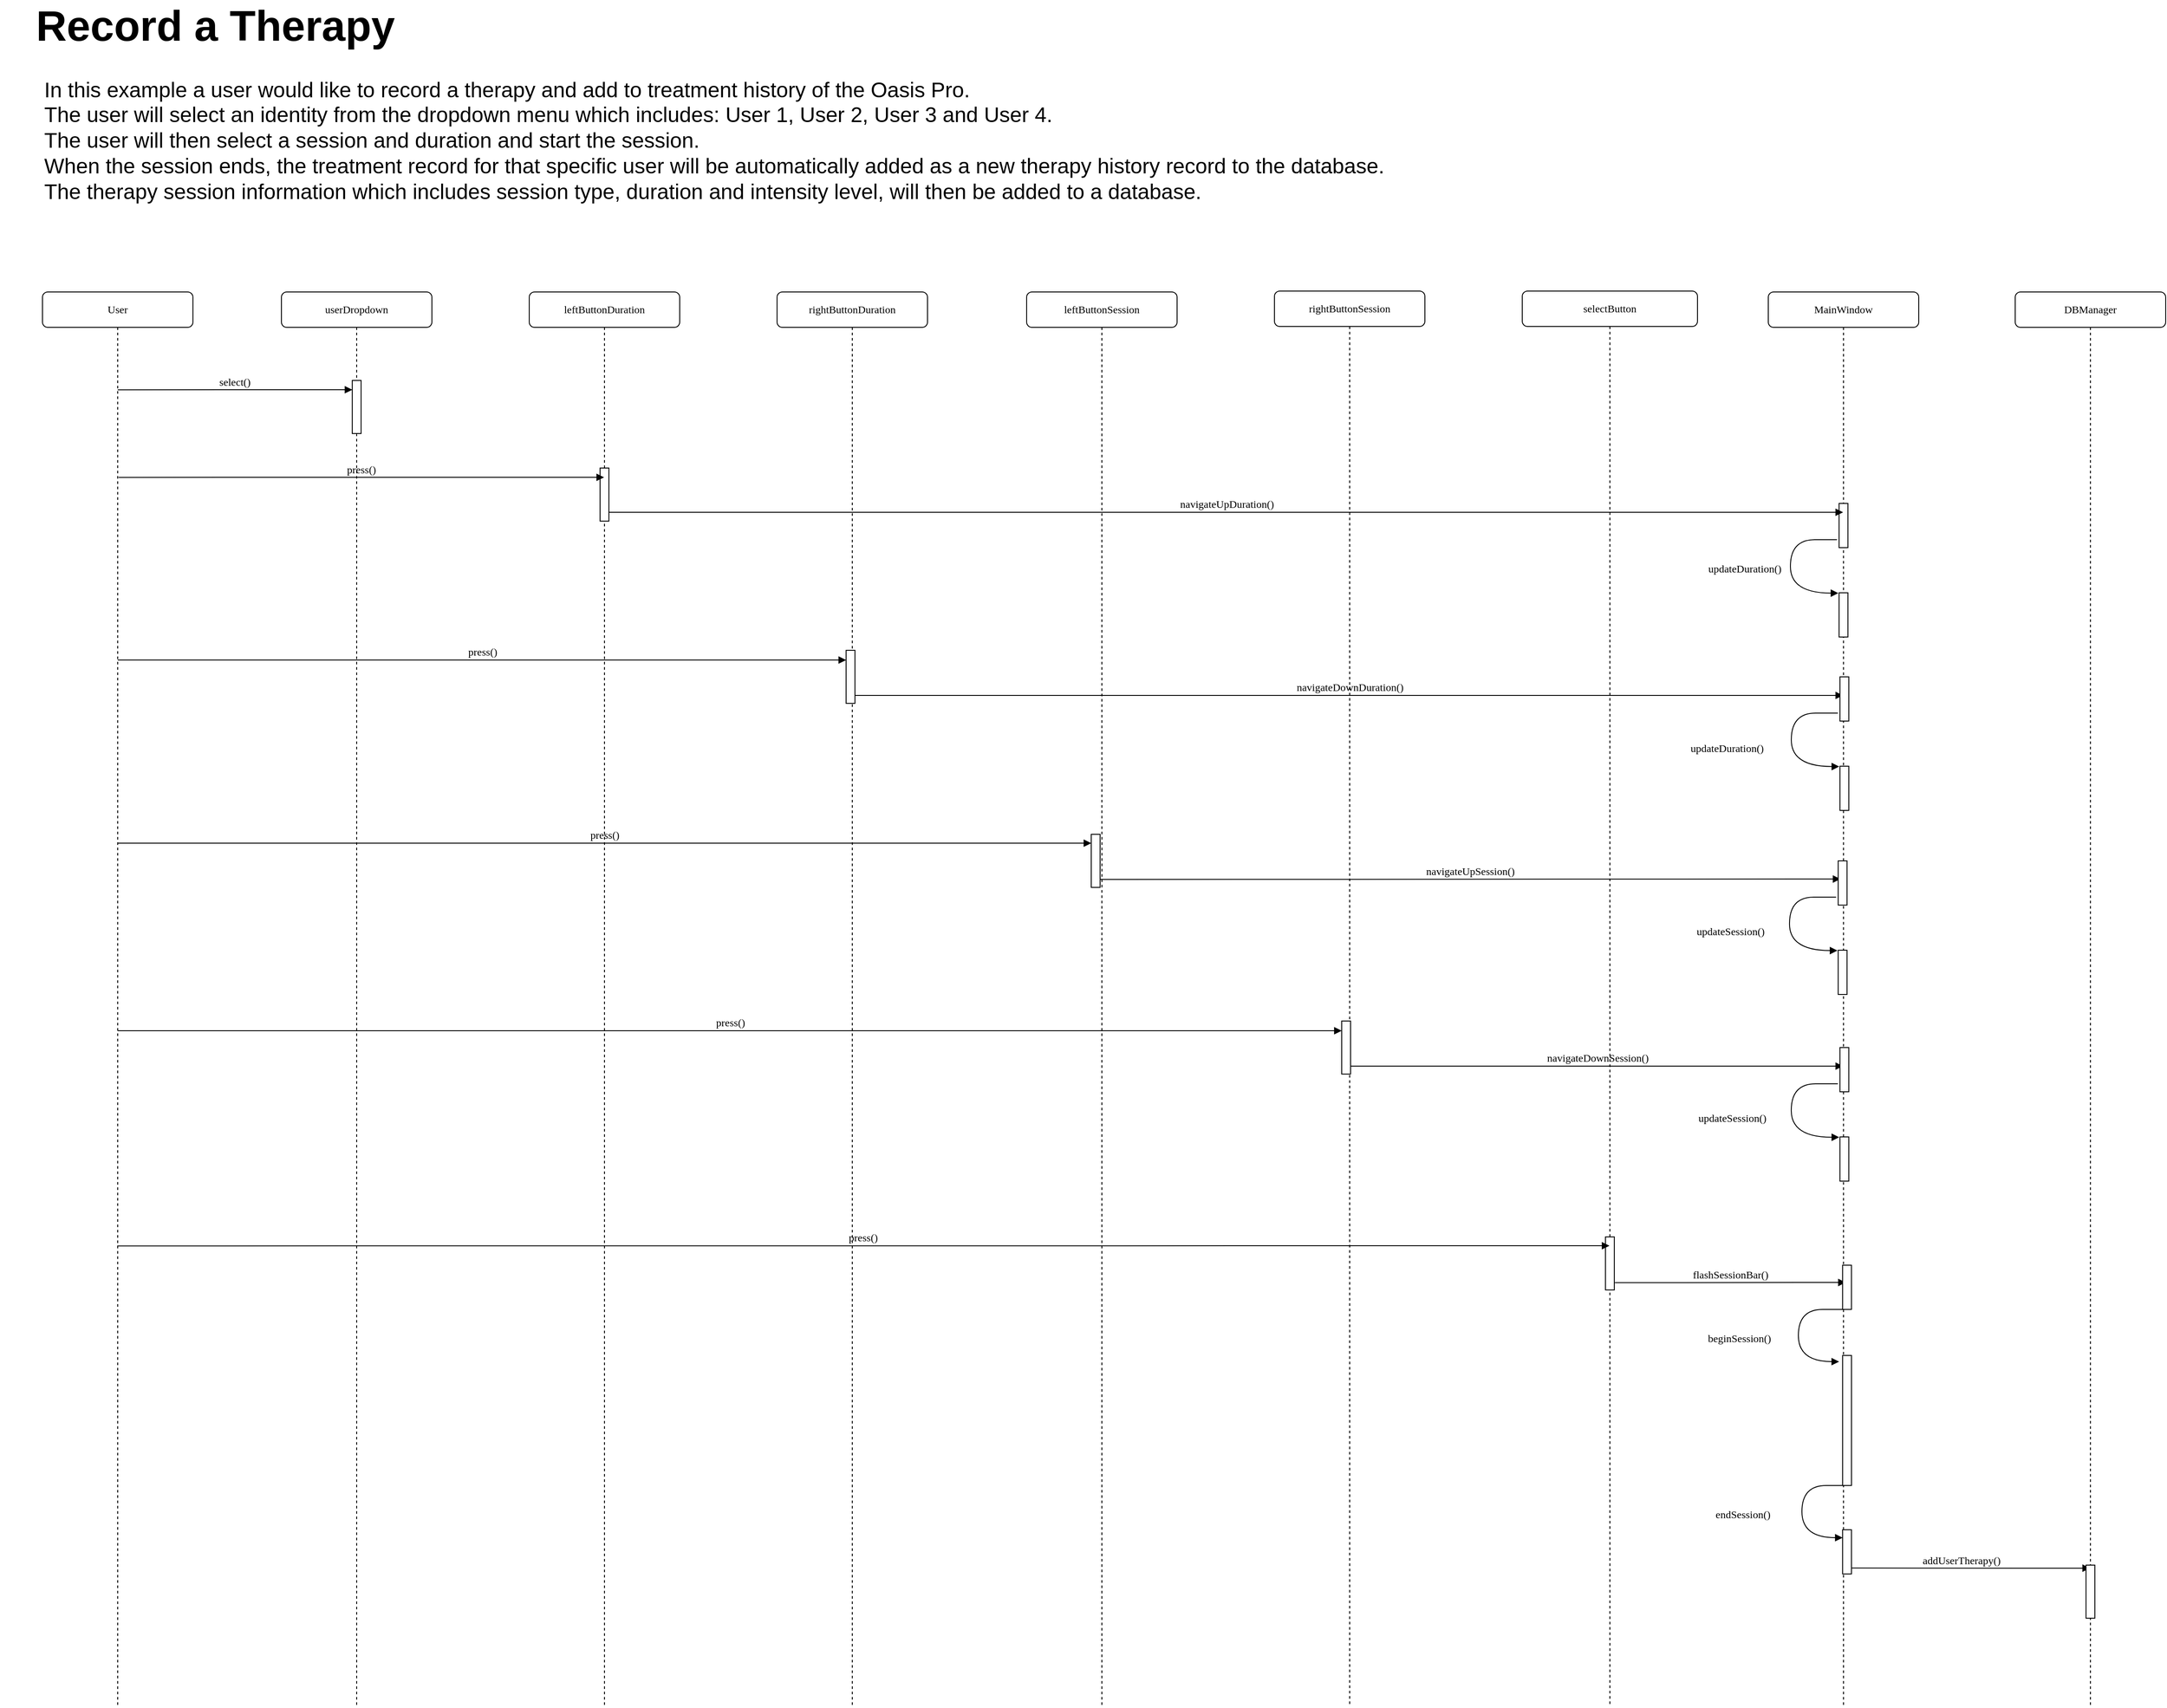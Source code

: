 <mxfile version="20.6.1" type="device"><diagram id="n25RkYvqXx8PlnrCStoU" name="Page-1"><mxGraphModel dx="4152" dy="2904" grid="1" gridSize="10" guides="1" tooltips="1" connect="1" arrows="1" fold="1" page="1" pageScale="1" pageWidth="850" pageHeight="1100" math="0" shadow="0"><root><mxCell id="0"/><mxCell id="1" parent="0"/><mxCell id="BTChtHD4_wsAtroRzyra-21" value="userDropdown" style="shape=umlLifeline;perimeter=lifelinePerimeter;whiteSpace=wrap;container=1;collapsible=0;recursiveResize=0;outlineConnect=0;rounded=1;shadow=0;comic=0;labelBackgroundColor=none;strokeWidth=1;fontFamily=Verdana;fontSize=12;align=center;html=1;" parent="1" vertex="1"><mxGeometry x="-80" y="41" width="170" height="1599" as="geometry"/></mxCell><mxCell id="BTChtHD4_wsAtroRzyra-22" value="" style="html=1;points=[];perimeter=orthogonalPerimeter;rounded=0;shadow=0;comic=0;labelBackgroundColor=none;strokeWidth=1;fontFamily=Verdana;fontSize=12;align=center;" parent="BTChtHD4_wsAtroRzyra-21" vertex="1"><mxGeometry x="80" y="100" width="10" height="60" as="geometry"/></mxCell><mxCell id="BTChtHD4_wsAtroRzyra-24" value="&lt;blockquote style=&quot;margin: 0 0 0 40px; border: none; padding: 0px;&quot;&gt;&lt;font style=&quot;font-size: 48px;&quot;&gt;Record a Therapy&lt;/font&gt;&lt;/blockquote&gt;" style="text;strokeColor=none;fillColor=none;html=1;fontSize=24;fontStyle=1;verticalAlign=middle;align=center;" parent="1" vertex="1"><mxGeometry x="-330" y="-280" width="310" height="40" as="geometry"/></mxCell><mxCell id="BTChtHD4_wsAtroRzyra-25" value="User" style="shape=umlLifeline;perimeter=lifelinePerimeter;whiteSpace=wrap;container=1;collapsible=0;recursiveResize=0;outlineConnect=0;rounded=1;shadow=0;comic=0;labelBackgroundColor=none;strokeWidth=1;fontFamily=Verdana;fontSize=12;align=center;html=1;" parent="1" vertex="1"><mxGeometry x="-350" y="41" width="170" height="1599" as="geometry"/></mxCell><mxCell id="BTChtHD4_wsAtroRzyra-26" value="MainWindow" style="shape=umlLifeline;perimeter=lifelinePerimeter;whiteSpace=wrap;container=1;collapsible=0;recursiveResize=0;outlineConnect=0;rounded=1;shadow=0;comic=0;labelBackgroundColor=none;strokeWidth=1;fontFamily=Verdana;fontSize=12;align=center;html=1;" parent="1" vertex="1"><mxGeometry x="1600" y="41" width="170" height="1599" as="geometry"/></mxCell><mxCell id="4QWLu41OBrEqhqaoTEcj-41" value="" style="html=1;points=[];perimeter=orthogonalPerimeter;rounded=0;shadow=0;comic=0;labelBackgroundColor=none;strokeWidth=1;fontFamily=Verdana;fontSize=12;align=center;" vertex="1" parent="BTChtHD4_wsAtroRzyra-26"><mxGeometry x="79.98" y="239" width="10" height="50" as="geometry"/></mxCell><mxCell id="4QWLu41OBrEqhqaoTEcj-42" value="" style="html=1;points=[];perimeter=orthogonalPerimeter;rounded=0;shadow=0;comic=0;labelBackgroundColor=none;strokeWidth=1;fontFamily=Verdana;fontSize=12;align=center;" vertex="1" parent="BTChtHD4_wsAtroRzyra-26"><mxGeometry x="79.98" y="340" width="10" height="50" as="geometry"/></mxCell><mxCell id="4QWLu41OBrEqhqaoTEcj-43" value="updateDuration()" style="html=1;verticalAlign=bottom;endArrow=block;labelBackgroundColor=none;fontFamily=Verdana;fontSize=12;elbow=vertical;edgeStyle=orthogonalEdgeStyle;curved=1;entryX=-0.09;entryY=0.008;entryDx=0;entryDy=0;entryPerimeter=0;" edge="1" parent="BTChtHD4_wsAtroRzyra-26" target="4QWLu41OBrEqhqaoTEcj-42"><mxGeometry x="0.159" y="-52" relative="1" as="geometry"><mxPoint x="76.98" y="280" as="sourcePoint"/><mxPoint x="-1245.02" y="261" as="targetPoint"/><Array as="points"><mxPoint x="79.98" y="280"/><mxPoint x="24.98" y="280"/><mxPoint x="24.98" y="340"/></Array><mxPoint as="offset"/></mxGeometry></mxCell><mxCell id="BTChtHD4_wsAtroRzyra-29" value="select()" style="html=1;verticalAlign=bottom;endArrow=block;entryX=0.471;entryY=0.193;labelBackgroundColor=none;fontFamily=Verdana;fontSize=12;edgeStyle=elbowEdgeStyle;elbow=vertical;entryDx=0;entryDy=0;entryPerimeter=0;" parent="1" edge="1"><mxGeometry relative="1" as="geometry"><mxPoint x="-264.965" y="151.581" as="sourcePoint"/><mxPoint x="0.07" y="151.54" as="targetPoint"/></mxGeometry></mxCell><mxCell id="BTChtHD4_wsAtroRzyra-42" value="&lt;div align=&quot;left&quot;&gt;&lt;span style=&quot;font-weight: normal;&quot;&gt;In this example a user would like to record a therapy and add to treatment history of the Oasis Pro.&lt;br&gt;&lt;/span&gt;&lt;/div&gt;&lt;div align=&quot;left&quot;&gt;&lt;span style=&quot;font-weight: normal;&quot;&gt;The user will select an identity from the dropdown menu which includes: User 1, User 2, User 3 and User 4.&lt;br&gt;&lt;/span&gt;&lt;/div&gt;&lt;div align=&quot;left&quot;&gt;&lt;span style=&quot;font-weight: normal;&quot;&gt;The user will then select a session and duration and start the session. &lt;br&gt;&lt;/span&gt;&lt;/div&gt;&lt;div align=&quot;left&quot;&gt;&lt;span style=&quot;font-weight: normal;&quot;&gt;When the session ends, the treatment record for that specific user will be automatically added as a new therapy history record to the database. &lt;br&gt;&lt;/span&gt;&lt;/div&gt;&lt;div align=&quot;left&quot;&gt;&lt;span style=&quot;font-weight: normal;&quot;&gt;The therapy session information which &lt;/span&gt;&lt;span style=&quot;font-weight: 400;&quot;&gt;includes&lt;/span&gt;&lt;span style=&quot;font-weight: normal;&quot;&gt;&amp;nbsp;session type, duration and intensity level, will then be added to a database.&lt;/span&gt;&lt;/div&gt;" style="text;strokeColor=none;fillColor=none;html=1;fontSize=24;fontStyle=1;verticalAlign=middle;align=left;" parent="1" vertex="1"><mxGeometry x="-350" y="-220" width="1655" height="180" as="geometry"/></mxCell><mxCell id="VtElNI_yFJy1LPrPlem_-14" value="DBManager" style="shape=umlLifeline;perimeter=lifelinePerimeter;whiteSpace=wrap;container=1;collapsible=0;recursiveResize=0;outlineConnect=0;rounded=1;shadow=0;comic=0;labelBackgroundColor=none;strokeWidth=1;fontFamily=Verdana;fontSize=12;align=center;html=1;" parent="1" vertex="1"><mxGeometry x="1879" y="41" width="170" height="1599" as="geometry"/></mxCell><mxCell id="VtElNI_yFJy1LPrPlem_-16" value="addUserTherapy()" style="html=1;verticalAlign=bottom;endArrow=block;labelBackgroundColor=none;fontFamily=Verdana;fontSize=12;edgeStyle=elbowEdgeStyle;elbow=vertical;exitX=1.089;exitY=0.887;exitDx=0;exitDy=0;exitPerimeter=0;" parent="VtElNI_yFJy1LPrPlem_-14" edge="1"><mxGeometry x="-0.039" relative="1" as="geometry"><mxPoint x="-195" y="1442.31" as="sourcePoint"/><mxPoint x="84.5" y="1442.789" as="targetPoint"/><mxPoint as="offset"/></mxGeometry></mxCell><mxCell id="4QWLu41OBrEqhqaoTEcj-36" value="" style="html=1;points=[];perimeter=orthogonalPerimeter;rounded=0;shadow=0;comic=0;labelBackgroundColor=none;strokeWidth=1;fontFamily=Verdana;fontSize=12;align=center;" vertex="1" parent="VtElNI_yFJy1LPrPlem_-14"><mxGeometry x="80" y="1439" width="10" height="60" as="geometry"/></mxCell><mxCell id="4QWLu41OBrEqhqaoTEcj-31" value="leftButtonDuration" style="shape=umlLifeline;perimeter=lifelinePerimeter;whiteSpace=wrap;container=1;collapsible=0;recursiveResize=0;outlineConnect=0;rounded=1;shadow=0;comic=0;labelBackgroundColor=none;strokeWidth=1;fontFamily=Verdana;fontSize=12;align=center;html=1;" vertex="1" parent="1"><mxGeometry x="200" y="41" width="170" height="1599" as="geometry"/></mxCell><mxCell id="4QWLu41OBrEqhqaoTEcj-39" value="" style="html=1;points=[];perimeter=orthogonalPerimeter;rounded=0;shadow=0;comic=0;labelBackgroundColor=none;strokeWidth=1;fontFamily=Verdana;fontSize=12;align=center;" vertex="1" parent="4QWLu41OBrEqhqaoTEcj-31"><mxGeometry x="80" y="199" width="10" height="60" as="geometry"/></mxCell><mxCell id="4QWLu41OBrEqhqaoTEcj-33" value="rightButtonDuration" style="shape=umlLifeline;perimeter=lifelinePerimeter;whiteSpace=wrap;container=1;collapsible=0;recursiveResize=0;outlineConnect=0;rounded=1;shadow=0;comic=0;labelBackgroundColor=none;strokeWidth=1;fontFamily=Verdana;fontSize=12;align=center;html=1;" vertex="1" parent="1"><mxGeometry x="480" y="41" width="170" height="1599" as="geometry"/></mxCell><mxCell id="4QWLu41OBrEqhqaoTEcj-35" value="selectButton" style="shape=umlLifeline;perimeter=lifelinePerimeter;whiteSpace=wrap;container=1;collapsible=0;recursiveResize=0;outlineConnect=0;rounded=1;shadow=0;comic=0;labelBackgroundColor=none;strokeWidth=1;fontFamily=Verdana;fontSize=12;align=center;html=1;" vertex="1" parent="1"><mxGeometry x="1322" y="40" width="198" height="1600" as="geometry"/></mxCell><mxCell id="4QWLu41OBrEqhqaoTEcj-37" value="leftButtonSession" style="shape=umlLifeline;perimeter=lifelinePerimeter;whiteSpace=wrap;container=1;collapsible=0;recursiveResize=0;outlineConnect=0;rounded=1;shadow=0;comic=0;labelBackgroundColor=none;strokeWidth=1;fontFamily=Verdana;fontSize=12;align=center;html=1;" vertex="1" parent="4QWLu41OBrEqhqaoTEcj-35"><mxGeometry x="-560" y="1" width="170" height="1599" as="geometry"/></mxCell><mxCell id="4QWLu41OBrEqhqaoTEcj-38" value="rightButtonSession" style="shape=umlLifeline;perimeter=lifelinePerimeter;whiteSpace=wrap;container=1;collapsible=0;recursiveResize=0;outlineConnect=0;rounded=1;shadow=0;comic=0;labelBackgroundColor=none;strokeWidth=1;fontFamily=Verdana;fontSize=12;align=center;html=1;" vertex="1" parent="4QWLu41OBrEqhqaoTEcj-35"><mxGeometry x="-280" width="170" height="1600" as="geometry"/></mxCell><mxCell id="4QWLu41OBrEqhqaoTEcj-73" value="" style="html=1;points=[];perimeter=orthogonalPerimeter;rounded=0;shadow=0;comic=0;labelBackgroundColor=none;strokeWidth=1;fontFamily=Verdana;fontSize=12;align=center;" vertex="1" parent="4QWLu41OBrEqhqaoTEcj-35"><mxGeometry x="362" y="1203" width="10" height="147" as="geometry"/></mxCell><mxCell id="4QWLu41OBrEqhqaoTEcj-74" value="" style="html=1;points=[];perimeter=orthogonalPerimeter;rounded=0;shadow=0;comic=0;labelBackgroundColor=none;strokeWidth=1;fontFamily=Verdana;fontSize=12;align=center;" vertex="1" parent="4QWLu41OBrEqhqaoTEcj-35"><mxGeometry x="94" y="1069" width="10" height="60" as="geometry"/></mxCell><mxCell id="4QWLu41OBrEqhqaoTEcj-75" value="flashSessionBar()" style="html=1;verticalAlign=bottom;endArrow=block;labelBackgroundColor=none;fontFamily=Verdana;fontSize=12;edgeStyle=elbowEdgeStyle;elbow=vertical;exitX=1.067;exitY=0.863;exitDx=0;exitDy=0;exitPerimeter=0;" edge="1" parent="4QWLu41OBrEqhqaoTEcj-35" source="4QWLu41OBrEqhqaoTEcj-74"><mxGeometry relative="1" as="geometry"><mxPoint x="100" y="1121" as="sourcePoint"/><mxPoint x="365.5" y="1120.714" as="targetPoint"/></mxGeometry></mxCell><mxCell id="4QWLu41OBrEqhqaoTEcj-76" value="" style="html=1;points=[];perimeter=orthogonalPerimeter;rounded=0;shadow=0;comic=0;labelBackgroundColor=none;strokeWidth=1;fontFamily=Verdana;fontSize=12;align=center;" vertex="1" parent="4QWLu41OBrEqhqaoTEcj-35"><mxGeometry x="361.97" y="1101" width="10" height="50" as="geometry"/></mxCell><mxCell id="4QWLu41OBrEqhqaoTEcj-79" value="" style="html=1;points=[];perimeter=orthogonalPerimeter;rounded=0;shadow=0;comic=0;labelBackgroundColor=none;strokeWidth=1;fontFamily=Verdana;fontSize=12;align=center;" vertex="1" parent="4QWLu41OBrEqhqaoTEcj-35"><mxGeometry x="361.97" y="1400" width="10" height="50" as="geometry"/></mxCell><mxCell id="4QWLu41OBrEqhqaoTEcj-80" value="endSession()" style="html=1;verticalAlign=bottom;endArrow=block;labelBackgroundColor=none;fontFamily=Verdana;fontSize=12;elbow=vertical;edgeStyle=orthogonalEdgeStyle;curved=1;" edge="1" parent="4QWLu41OBrEqhqaoTEcj-35"><mxGeometry x="0.229" y="-67" relative="1" as="geometry"><mxPoint x="368.0" y="1350.0" as="sourcePoint"/><mxPoint x="362" y="1409" as="targetPoint"/><Array as="points"><mxPoint x="371" y="1350"/><mxPoint x="316" y="1350"/><mxPoint x="316" y="1410"/></Array><mxPoint as="offset"/></mxGeometry></mxCell><mxCell id="4QWLu41OBrEqhqaoTEcj-40" value="navigateUpDuration()" style="html=1;verticalAlign=bottom;endArrow=block;labelBackgroundColor=none;fontFamily=Verdana;fontSize=12;edgeStyle=elbowEdgeStyle;elbow=vertical;" edge="1" parent="1" target="BTChtHD4_wsAtroRzyra-26"><mxGeometry relative="1" as="geometry"><mxPoint x="290" y="290" as="sourcePoint"/><mxPoint x="1407.48" y="291" as="targetPoint"/></mxGeometry></mxCell><mxCell id="4QWLu41OBrEqhqaoTEcj-44" value="press()" style="html=1;verticalAlign=bottom;endArrow=block;labelBackgroundColor=none;fontFamily=Verdana;fontSize=12;edgeStyle=elbowEdgeStyle;elbow=vertical;" edge="1" parent="1" target="4QWLu41OBrEqhqaoTEcj-31"><mxGeometry relative="1" as="geometry"><mxPoint x="-263.985" y="250.581" as="sourcePoint"/><mxPoint x="1.05" y="250.54" as="targetPoint"/></mxGeometry></mxCell><mxCell id="4QWLu41OBrEqhqaoTEcj-52" value="" style="html=1;points=[];perimeter=orthogonalPerimeter;rounded=0;shadow=0;comic=0;labelBackgroundColor=none;strokeWidth=1;fontFamily=Verdana;fontSize=12;align=center;" vertex="1" parent="1"><mxGeometry x="558.01" y="446" width="10" height="60" as="geometry"/></mxCell><mxCell id="4QWLu41OBrEqhqaoTEcj-53" value="navigateDownDuration()" style="html=1;verticalAlign=bottom;endArrow=block;labelBackgroundColor=none;fontFamily=Verdana;fontSize=12;edgeStyle=elbowEdgeStyle;elbow=vertical;exitX=1;exitY=0.85;exitDx=0;exitDy=0;exitPerimeter=0;" edge="1" parent="1" source="4QWLu41OBrEqhqaoTEcj-52"><mxGeometry relative="1" as="geometry"><mxPoint x="568.01" y="497" as="sourcePoint"/><mxPoint x="1684.51" y="496.882" as="targetPoint"/></mxGeometry></mxCell><mxCell id="4QWLu41OBrEqhqaoTEcj-54" value="" style="html=1;points=[];perimeter=orthogonalPerimeter;rounded=0;shadow=0;comic=0;labelBackgroundColor=none;strokeWidth=1;fontFamily=Verdana;fontSize=12;align=center;" vertex="1" parent="1"><mxGeometry x="1680.98" y="476" width="10" height="50" as="geometry"/></mxCell><mxCell id="4QWLu41OBrEqhqaoTEcj-55" value="" style="html=1;points=[];perimeter=orthogonalPerimeter;rounded=0;shadow=0;comic=0;labelBackgroundColor=none;strokeWidth=1;fontFamily=Verdana;fontSize=12;align=center;" vertex="1" parent="1"><mxGeometry x="1680.98" y="577" width="10" height="50" as="geometry"/></mxCell><mxCell id="4QWLu41OBrEqhqaoTEcj-56" value="updateDuration()" style="html=1;verticalAlign=bottom;endArrow=block;labelBackgroundColor=none;fontFamily=Verdana;fontSize=12;elbow=vertical;edgeStyle=orthogonalEdgeStyle;curved=1;entryX=-0.09;entryY=0.008;entryDx=0;entryDy=0;entryPerimeter=0;" edge="1" parent="1" target="4QWLu41OBrEqhqaoTEcj-55"><mxGeometry x="0.241" y="-73" relative="1" as="geometry"><mxPoint x="1677.98" y="517" as="sourcePoint"/><mxPoint x="997.98" y="498" as="targetPoint"/><Array as="points"><mxPoint x="1680.98" y="517"/><mxPoint x="1625.98" y="517"/><mxPoint x="1625.98" y="577"/></Array><mxPoint as="offset"/></mxGeometry></mxCell><mxCell id="4QWLu41OBrEqhqaoTEcj-57" value="press()" style="html=1;verticalAlign=bottom;endArrow=block;labelBackgroundColor=none;fontFamily=Verdana;fontSize=12;edgeStyle=elbowEdgeStyle;elbow=vertical;" edge="1" parent="1" source="BTChtHD4_wsAtroRzyra-25"><mxGeometry relative="1" as="geometry"><mxPoint x="8.015" y="456.581" as="sourcePoint"/><mxPoint x="558.01" y="457" as="targetPoint"/></mxGeometry></mxCell><mxCell id="4QWLu41OBrEqhqaoTEcj-58" value="" style="html=1;points=[];perimeter=orthogonalPerimeter;rounded=0;shadow=0;comic=0;labelBackgroundColor=none;strokeWidth=1;fontFamily=Verdana;fontSize=12;align=center;" vertex="1" parent="1"><mxGeometry x="835" y="654" width="10" height="60" as="geometry"/></mxCell><mxCell id="4QWLu41OBrEqhqaoTEcj-59" value="navigateUpSession()" style="html=1;verticalAlign=bottom;endArrow=block;labelBackgroundColor=none;fontFamily=Verdana;fontSize=12;edgeStyle=elbowEdgeStyle;elbow=vertical;exitX=1;exitY=0.85;exitDx=0;exitDy=0;exitPerimeter=0;" edge="1" parent="1" source="4QWLu41OBrEqhqaoTEcj-58"><mxGeometry relative="1" as="geometry"><mxPoint x="569" y="705" as="sourcePoint"/><mxPoint x="1681.5" y="704.429" as="targetPoint"/></mxGeometry></mxCell><mxCell id="4QWLu41OBrEqhqaoTEcj-60" value="" style="html=1;points=[];perimeter=orthogonalPerimeter;rounded=0;shadow=0;comic=0;labelBackgroundColor=none;strokeWidth=1;fontFamily=Verdana;fontSize=12;align=center;" vertex="1" parent="1"><mxGeometry x="1678.97" y="684" width="10" height="50" as="geometry"/></mxCell><mxCell id="4QWLu41OBrEqhqaoTEcj-61" value="" style="html=1;points=[];perimeter=orthogonalPerimeter;rounded=0;shadow=0;comic=0;labelBackgroundColor=none;strokeWidth=1;fontFamily=Verdana;fontSize=12;align=center;" vertex="1" parent="1"><mxGeometry x="1678.97" y="785" width="10" height="50" as="geometry"/></mxCell><mxCell id="4QWLu41OBrEqhqaoTEcj-62" value="updateSession()" style="html=1;verticalAlign=bottom;endArrow=block;labelBackgroundColor=none;fontFamily=Verdana;fontSize=12;elbow=vertical;edgeStyle=orthogonalEdgeStyle;curved=1;entryX=-0.09;entryY=0.008;entryDx=0;entryDy=0;entryPerimeter=0;" edge="1" parent="1" target="4QWLu41OBrEqhqaoTEcj-61"><mxGeometry x="0.229" y="-67" relative="1" as="geometry"><mxPoint x="1675.97" y="725" as="sourcePoint"/><mxPoint x="995.97" y="706" as="targetPoint"/><Array as="points"><mxPoint x="1678.97" y="725"/><mxPoint x="1623.97" y="725"/><mxPoint x="1623.97" y="785"/></Array><mxPoint as="offset"/></mxGeometry></mxCell><mxCell id="4QWLu41OBrEqhqaoTEcj-63" value="press()" style="html=1;verticalAlign=bottom;endArrow=block;labelBackgroundColor=none;fontFamily=Verdana;fontSize=12;edgeStyle=elbowEdgeStyle;elbow=vertical;" edge="1" parent="1" source="BTChtHD4_wsAtroRzyra-25"><mxGeometry relative="1" as="geometry"><mxPoint x="9.005" y="664.581" as="sourcePoint"/><mxPoint x="835" y="664" as="targetPoint"/></mxGeometry></mxCell><mxCell id="4QWLu41OBrEqhqaoTEcj-64" value="" style="html=1;points=[];perimeter=orthogonalPerimeter;rounded=0;shadow=0;comic=0;labelBackgroundColor=none;strokeWidth=1;fontFamily=Verdana;fontSize=12;align=center;" vertex="1" parent="1"><mxGeometry x="1118" y="865" width="10" height="60" as="geometry"/></mxCell><mxCell id="4QWLu41OBrEqhqaoTEcj-65" value="navigateDownSession()" style="html=1;verticalAlign=bottom;endArrow=block;labelBackgroundColor=none;fontFamily=Verdana;fontSize=12;edgeStyle=elbowEdgeStyle;elbow=vertical;exitX=1;exitY=0.85;exitDx=0;exitDy=0;exitPerimeter=0;" edge="1" parent="1" source="4QWLu41OBrEqhqaoTEcj-64"><mxGeometry relative="1" as="geometry"><mxPoint x="571" y="916" as="sourcePoint"/><mxPoint x="1684.5" y="916" as="targetPoint"/></mxGeometry></mxCell><mxCell id="4QWLu41OBrEqhqaoTEcj-66" value="" style="html=1;points=[];perimeter=orthogonalPerimeter;rounded=0;shadow=0;comic=0;labelBackgroundColor=none;strokeWidth=1;fontFamily=Verdana;fontSize=12;align=center;" vertex="1" parent="1"><mxGeometry x="1680.97" y="895" width="10" height="50" as="geometry"/></mxCell><mxCell id="4QWLu41OBrEqhqaoTEcj-67" value="" style="html=1;points=[];perimeter=orthogonalPerimeter;rounded=0;shadow=0;comic=0;labelBackgroundColor=none;strokeWidth=1;fontFamily=Verdana;fontSize=12;align=center;" vertex="1" parent="1"><mxGeometry x="1680.97" y="996" width="10" height="50" as="geometry"/></mxCell><mxCell id="4QWLu41OBrEqhqaoTEcj-68" value="updateSession()" style="html=1;verticalAlign=bottom;endArrow=block;labelBackgroundColor=none;fontFamily=Verdana;fontSize=12;elbow=vertical;edgeStyle=orthogonalEdgeStyle;curved=1;entryX=-0.09;entryY=0.008;entryDx=0;entryDy=0;entryPerimeter=0;" edge="1" parent="1" target="4QWLu41OBrEqhqaoTEcj-67"><mxGeometry x="0.229" y="-67" relative="1" as="geometry"><mxPoint x="1677.97" y="936" as="sourcePoint"/><mxPoint x="997.97" y="917" as="targetPoint"/><Array as="points"><mxPoint x="1680.97" y="936"/><mxPoint x="1625.97" y="936"/><mxPoint x="1625.97" y="996"/></Array><mxPoint as="offset"/></mxGeometry></mxCell><mxCell id="4QWLu41OBrEqhqaoTEcj-69" value="press()" style="html=1;verticalAlign=bottom;endArrow=block;labelBackgroundColor=none;fontFamily=Verdana;fontSize=12;edgeStyle=elbowEdgeStyle;elbow=vertical;" edge="1" parent="1" source="BTChtHD4_wsAtroRzyra-25"><mxGeometry relative="1" as="geometry"><mxPoint x="11.005" y="875.581" as="sourcePoint"/><mxPoint x="1118" y="876" as="targetPoint"/></mxGeometry></mxCell><mxCell id="4QWLu41OBrEqhqaoTEcj-70" value="press()" style="html=1;verticalAlign=bottom;endArrow=block;labelBackgroundColor=none;fontFamily=Verdana;fontSize=12;edgeStyle=elbowEdgeStyle;elbow=vertical;" edge="1" parent="1" target="4QWLu41OBrEqhqaoTEcj-35"><mxGeometry relative="1" as="geometry"><mxPoint x="-265.553" y="1119.211" as="sourcePoint"/><mxPoint x="1398" y="1119.02" as="targetPoint"/></mxGeometry></mxCell><mxCell id="4QWLu41OBrEqhqaoTEcj-78" value="beginSession()" style="html=1;verticalAlign=bottom;endArrow=block;labelBackgroundColor=none;fontFamily=Verdana;fontSize=12;elbow=vertical;edgeStyle=orthogonalEdgeStyle;curved=1;" edge="1" parent="1"><mxGeometry x="0.229" y="-67" relative="1" as="geometry"><mxPoint x="1686" y="1191.0" as="sourcePoint"/><mxPoint x="1680" y="1250" as="targetPoint"/><Array as="points"><mxPoint x="1689" y="1191"/><mxPoint x="1634" y="1191"/><mxPoint x="1634" y="1251"/></Array><mxPoint as="offset"/></mxGeometry></mxCell></root></mxGraphModel></diagram></mxfile>